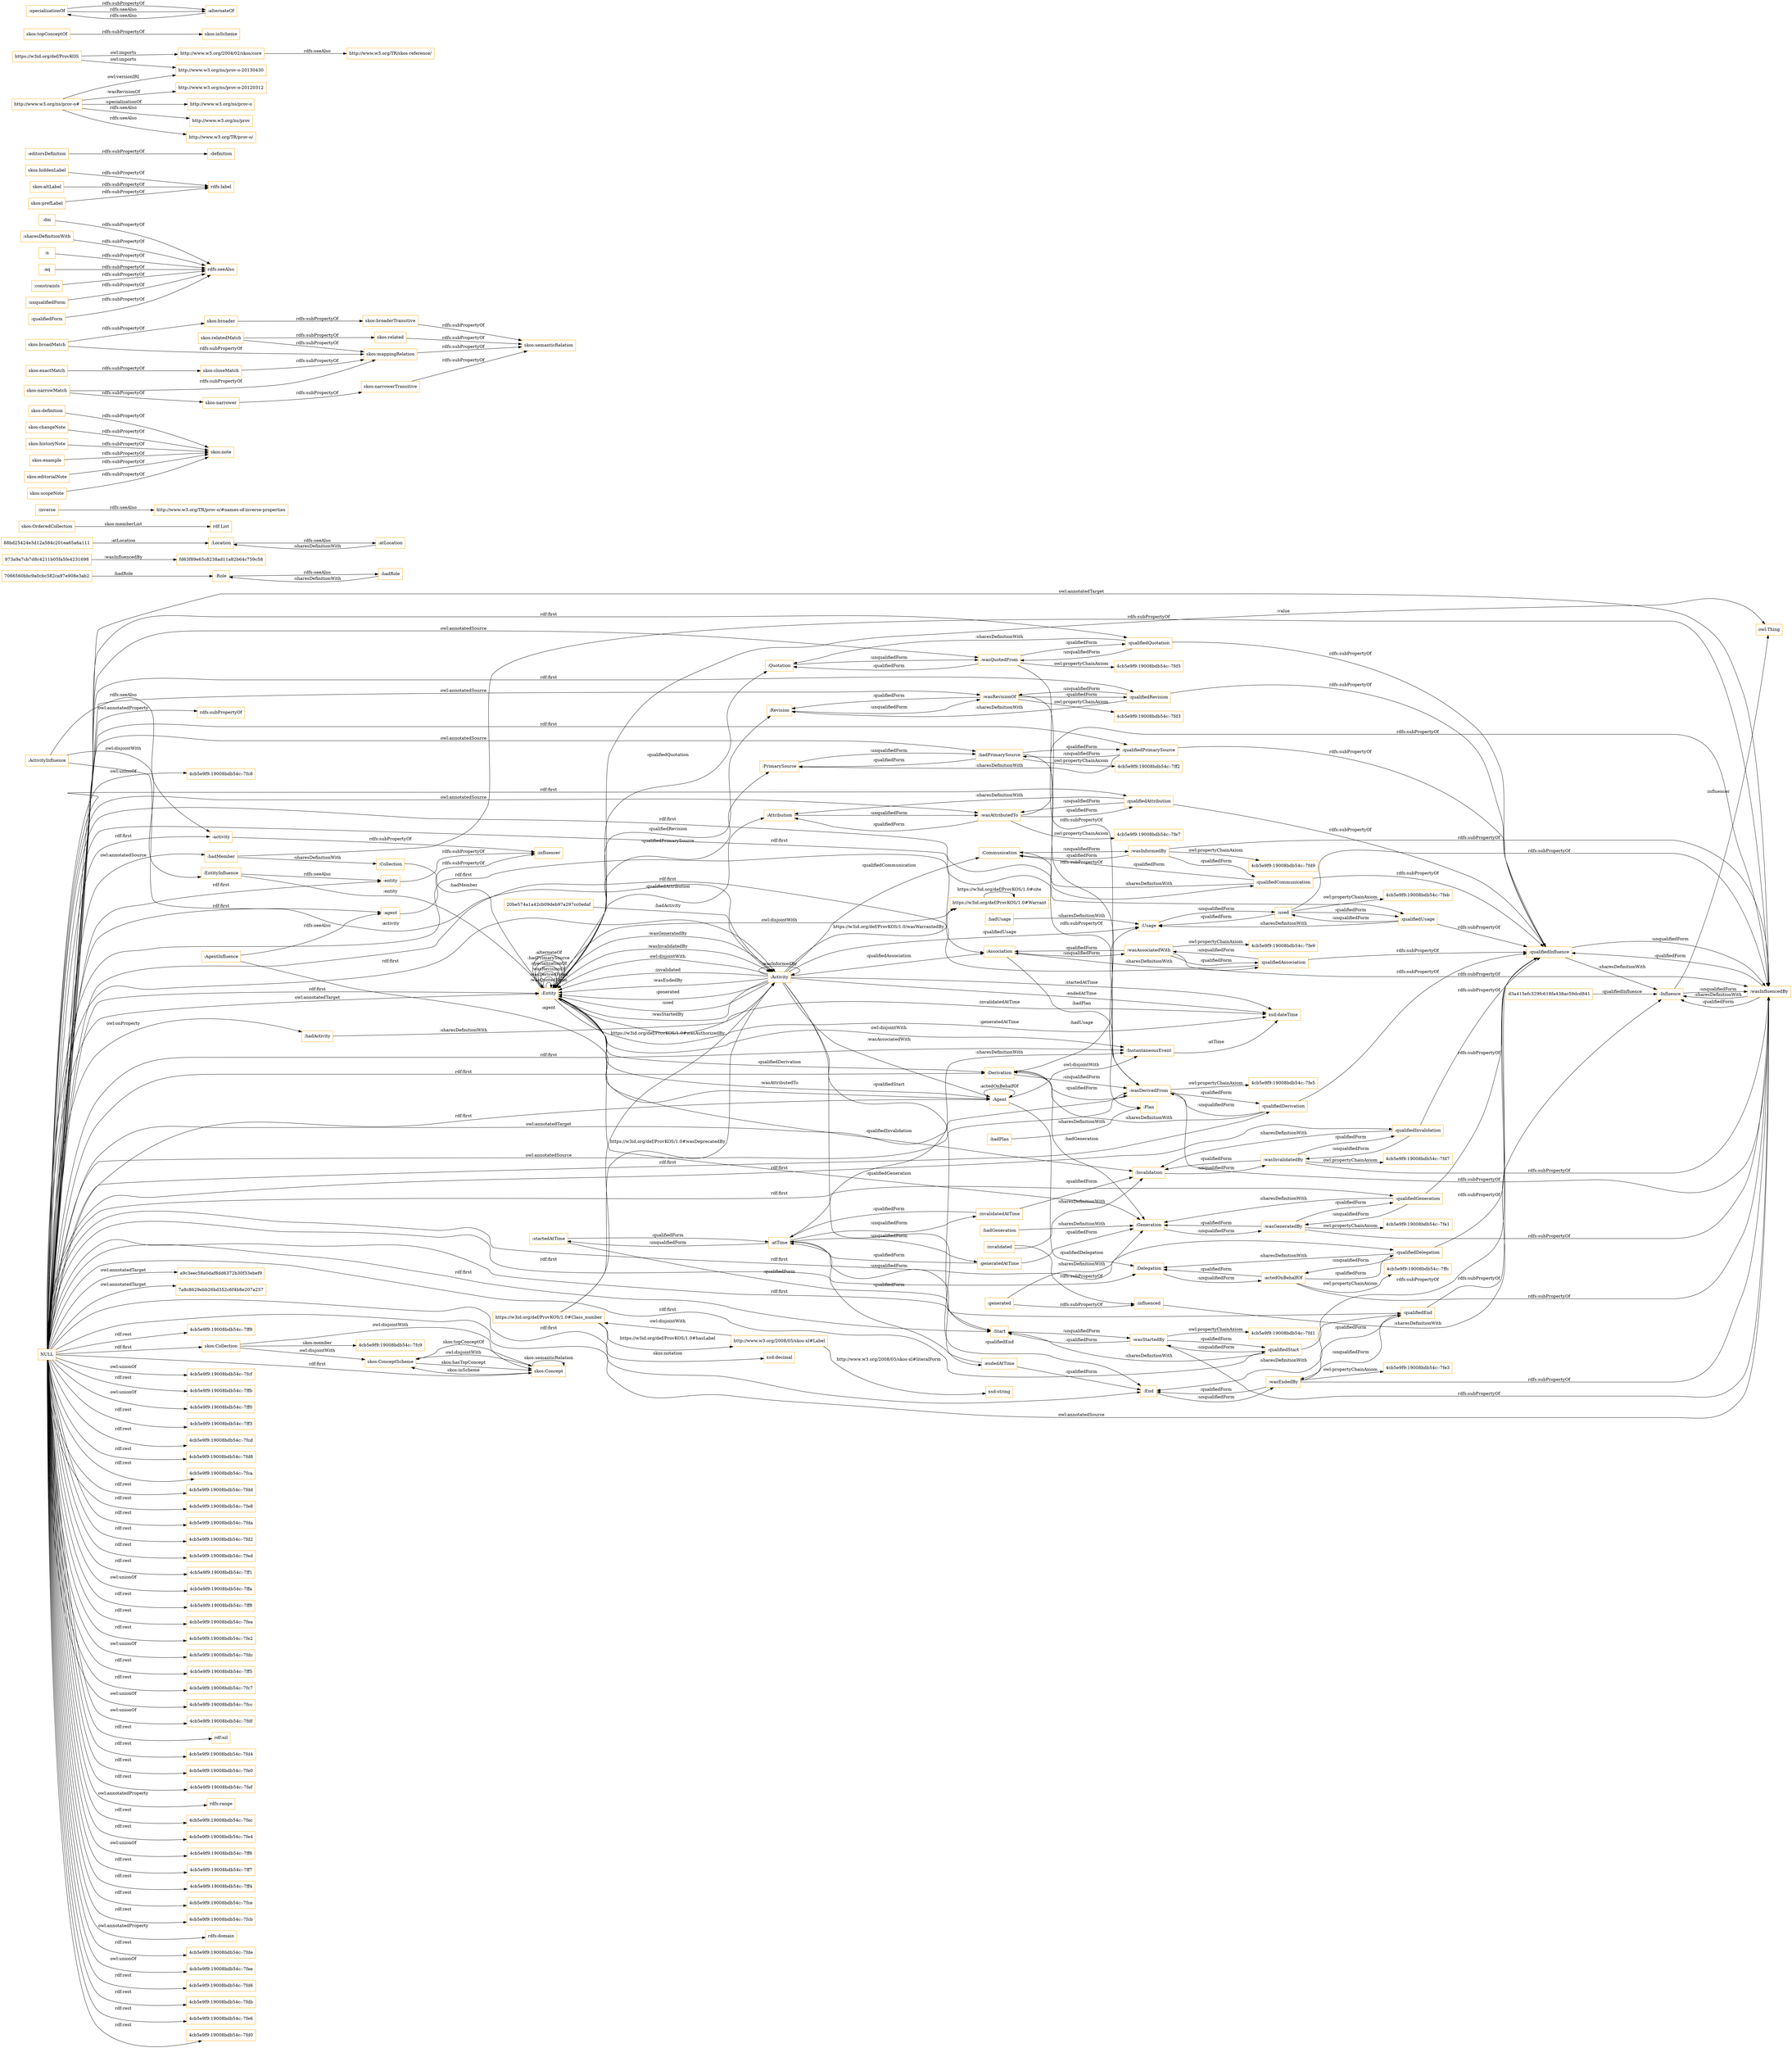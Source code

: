 digraph ar2dtool_diagram { 
rankdir=LR;
size="1501"
node [shape = rectangle, color="orange"]; ":Agent" ":Entity" "https://w3id.org/def/ProvKOS/1.0#Warrant" "https://w3id.org/def/ProvKOS/1.0#Class_number" "http://www.w3.org/2008/05/skos-xl#Label" ":Activity" ":Influence" "7066560bbc9a0cbc582ca97e908e3ab2" ":End" ":Derivation" ":Role" "fd63f89e65c8238ad11a82b64c759c58" "20be574a1a42cb09deb97a297cc0edaf" ":Quotation" ":Collection" ":InstantaneousEvent" ":Delegation" ":Invalidation" "a9c3eec58a0daf8dd6372b30f33ebef9" ":Usage" ":Attribution" ":PrimarySource" "owl:Thing" "7a8c8629ebb26bd352c6f4b8e207a257" ":ActivityInfluence" ":Revision" ":Communication" ":Association" ":Start" ":Plan" ":EntityInfluence" "973a9a7cb7d8c4211b05fa5fe4231698" ":Location" "d3a415efc329fc618fa438ac59dcd841" ":AgentInfluence" "88bd25424e3d12a584c201ea65a6a111" ":Generation" "4cb5e9f9:19008bdb54c:-7fc9" "skos:OrderedCollection" "skos:Collection" "skos:ConceptScheme" "skos:Concept" ; /*classes style*/
	":qualifiedQuotation" -> ":wasQuotedFrom" [ label = ":unqualifiedForm" ];
	":qualifiedQuotation" -> ":Quotation" [ label = ":sharesDefinitionWith" ];
	":qualifiedQuotation" -> ":qualifiedInfluence" [ label = "rdfs:subPropertyOf" ];
	":inverse" -> "http://www.w3.org/TR/prov-o/#names-of-inverse-properties" [ label = "rdfs:seeAlso" ];
	":atLocation" -> ":Location" [ label = ":sharesDefinitionWith" ];
	"skos:definition" -> "skos:note" [ label = "rdfs:subPropertyOf" ];
	":Invalidation" -> ":wasInvalidatedBy" [ label = ":unqualifiedForm" ];
	":Quotation" -> ":wasQuotedFrom" [ label = ":unqualifiedForm" ];
	"skos:relatedMatch" -> "skos:related" [ label = "rdfs:subPropertyOf" ];
	"skos:relatedMatch" -> "skos:mappingRelation" [ label = "rdfs:subPropertyOf" ];
	":Location" -> ":atLocation" [ label = "rdfs:seeAlso" ];
	":Communication" -> ":wasInformedBy" [ label = ":unqualifiedForm" ];
	"skos:changeNote" -> "skos:note" [ label = "rdfs:subPropertyOf" ];
	":dm" -> "rdfs:seeAlso" [ label = "rdfs:subPropertyOf" ];
	":qualifiedStart" -> ":Start" [ label = ":sharesDefinitionWith" ];
	":qualifiedStart" -> ":wasStartedBy" [ label = ":unqualifiedForm" ];
	":qualifiedStart" -> ":qualifiedInfluence" [ label = "rdfs:subPropertyOf" ];
	":ActivityInfluence" -> ":activity" [ label = "rdfs:seeAlso" ];
	":ActivityInfluence" -> ":EntityInfluence" [ label = "owl:disjointWith" ];
	":entity" -> ":influencer" [ label = "rdfs:subPropertyOf" ];
	":qualifiedDelegation" -> ":Delegation" [ label = ":sharesDefinitionWith" ];
	":qualifiedDelegation" -> ":actedOnBehalfOf" [ label = ":unqualifiedForm" ];
	":qualifiedDelegation" -> ":qualifiedInfluence" [ label = "rdfs:subPropertyOf" ];
	":used" -> ":wasInfluencedBy" [ label = "rdfs:subPropertyOf" ];
	":used" -> ":Usage" [ label = ":qualifiedForm" ];
	":used" -> "4cb5e9f9:19008bdb54c:-7feb" [ label = "owl:propertyChainAxiom" ];
	":used" -> ":qualifiedUsage" [ label = ":qualifiedForm" ];
	":actedOnBehalfOf" -> ":qualifiedDelegation" [ label = ":qualifiedForm" ];
	":actedOnBehalfOf" -> ":Delegation" [ label = ":qualifiedForm" ];
	":actedOnBehalfOf" -> "4cb5e9f9:19008bdb54c:-7ffc" [ label = "owl:propertyChainAxiom" ];
	":actedOnBehalfOf" -> ":wasInfluencedBy" [ label = "rdfs:subPropertyOf" ];
	"skos:hiddenLabel" -> "rdfs:label" [ label = "rdfs:subPropertyOf" ];
	":qualifiedAssociation" -> ":Association" [ label = ":sharesDefinitionWith" ];
	":qualifiedAssociation" -> ":wasAssociatedWith" [ label = ":unqualifiedForm" ];
	":qualifiedAssociation" -> ":qualifiedInfluence" [ label = "rdfs:subPropertyOf" ];
	":qualifiedCommunication" -> ":Communication" [ label = ":sharesDefinitionWith" ];
	":qualifiedCommunication" -> ":Communication" [ label = ":qualifiedForm" ];
	":qualifiedCommunication" -> ":qualifiedInfluence" [ label = "rdfs:subPropertyOf" ];
	"skos:related" -> "skos:semanticRelation" [ label = "rdfs:subPropertyOf" ];
	":wasRevisionOf" -> ":Revision" [ label = ":qualifiedForm" ];
	":wasRevisionOf" -> "4cb5e9f9:19008bdb54c:-7fd3" [ label = "owl:propertyChainAxiom" ];
	":wasRevisionOf" -> ":qualifiedRevision" [ label = ":qualifiedForm" ];
	":wasRevisionOf" -> ":wasDerivedFrom" [ label = "rdfs:subPropertyOf" ];
	":editorsDefinition" -> ":definition" [ label = "rdfs:subPropertyOf" ];
	":wasDerivedFrom" -> "4cb5e9f9:19008bdb54c:-7fe5" [ label = "owl:propertyChainAxiom" ];
	":wasDerivedFrom" -> ":Derivation" [ label = ":qualifiedForm" ];
	":wasDerivedFrom" -> ":qualifiedDerivation" [ label = ":qualifiedForm" ];
	":wasDerivedFrom" -> ":wasInfluencedBy" [ label = "rdfs:subPropertyOf" ];
	":wasEndedBy" -> ":qualifiedEnd" [ label = ":qualifiedForm" ];
	":wasEndedBy" -> "4cb5e9f9:19008bdb54c:-7fe3" [ label = "owl:propertyChainAxiom" ];
	":wasEndedBy" -> ":End" [ label = ":qualifiedForm" ];
	":wasEndedBy" -> ":wasInfluencedBy" [ label = "rdfs:subPropertyOf" ];
	":PrimarySource" -> ":hadPrimarySource" [ label = ":unqualifiedForm" ];
	"skos:ConceptScheme" -> "skos:Concept" [ label = "owl:disjointWith" ];
	":wasAttributedTo" -> ":Attribution" [ label = ":qualifiedForm" ];
	":wasAttributedTo" -> ":wasInfluencedBy" [ label = "rdfs:subPropertyOf" ];
	":wasAttributedTo" -> ":qualifiedAttribution" [ label = ":qualifiedForm" ];
	":wasAttributedTo" -> "4cb5e9f9:19008bdb54c:-7fe7" [ label = "owl:propertyChainAxiom" ];
	":Role" -> ":hadRole" [ label = "rdfs:seeAlso" ];
	":Attribution" -> ":wasAttributedTo" [ label = ":unqualifiedForm" ];
	"skos:altLabel" -> "rdfs:label" [ label = "rdfs:subPropertyOf" ];
	":hadPrimarySource" -> ":PrimarySource" [ label = ":qualifiedForm" ];
	":hadPrimarySource" -> ":qualifiedPrimarySource" [ label = ":qualifiedForm" ];
	":hadPrimarySource" -> "4cb5e9f9:19008bdb54c:-7ff2" [ label = "owl:propertyChainAxiom" ];
	":hadPrimarySource" -> ":wasDerivedFrom" [ label = "rdfs:subPropertyOf" ];
	":qualifiedPrimarySource" -> ":qualifiedInfluence" [ label = "rdfs:subPropertyOf" ];
	":qualifiedPrimarySource" -> ":PrimarySource" [ label = ":sharesDefinitionWith" ];
	":qualifiedPrimarySource" -> ":hadPrimarySource" [ label = ":unqualifiedForm" ];
	":invalidated" -> ":influenced" [ label = "rdfs:subPropertyOf" ];
	":invalidated" -> ":Invalidation" [ label = ":sharesDefinitionWith" ];
	":generated" -> ":Generation" [ label = ":sharesDefinitionWith" ];
	":generated" -> ":influenced" [ label = "rdfs:subPropertyOf" ];
	"skos:narrower" -> "skos:narrowerTransitive" [ label = "rdfs:subPropertyOf" ];
	":Delegation" -> ":actedOnBehalfOf" [ label = ":unqualifiedForm" ];
	"skos:broaderTransitive" -> "skos:semanticRelation" [ label = "rdfs:subPropertyOf" ];
	"skos:broader" -> "skos:broaderTransitive" [ label = "rdfs:subPropertyOf" ];
	":Derivation" -> ":wasDerivedFrom" [ label = ":unqualifiedForm" ];
	":Association" -> ":wasAssociatedWith" [ label = ":unqualifiedForm" ];
	":qualifiedDerivation" -> ":wasDerivedFrom" [ label = ":unqualifiedForm" ];
	":qualifiedDerivation" -> ":qualifiedInfluence" [ label = "rdfs:subPropertyOf" ];
	":qualifiedDerivation" -> ":Derivation" [ label = ":sharesDefinitionWith" ];
	":End" -> ":wasEndedBy" [ label = ":unqualifiedForm" ];
	"skos:historyNote" -> "skos:note" [ label = "rdfs:subPropertyOf" ];
	":wasInfluencedBy" -> ":Influence" [ label = ":sharesDefinitionWith" ];
	":wasInfluencedBy" -> ":Influence" [ label = ":qualifiedForm" ];
	":wasInfluencedBy" -> ":qualifiedInfluence" [ label = ":qualifiedForm" ];
	":hadPlan" -> ":Plan" [ label = ":sharesDefinitionWith" ];
	":Usage" -> ":used" [ label = ":unqualifiedForm" ];
	"skos:broadMatch" -> "skos:broader" [ label = "rdfs:subPropertyOf" ];
	"skos:broadMatch" -> "skos:mappingRelation" [ label = "rdfs:subPropertyOf" ];
	"http://www.w3.org/2004/02/skos/core" -> "http://www.w3.org/TR/skos-reference/" [ label = "rdfs:seeAlso" ];
	":hadUsage" -> ":Usage" [ label = ":sharesDefinitionWith" ];
	":hadMember" -> ":Collection" [ label = ":sharesDefinitionWith" ];
	":hadMember" -> ":wasInfluencedBy" [ label = "rdfs:subPropertyOf" ];
	":Agent" -> ":InstantaneousEvent" [ label = "owl:disjointWith" ];
	":agent" -> ":influencer" [ label = "rdfs:subPropertyOf" ];
	":hadGeneration" -> ":Generation" [ label = ":sharesDefinitionWith" ];
	":Start" -> ":wasStartedBy" [ label = ":unqualifiedForm" ];
	":Revision" -> ":wasRevisionOf" [ label = ":unqualifiedForm" ];
	":qualifiedGeneration" -> ":wasGeneratedBy" [ label = ":unqualifiedForm" ];
	":qualifiedGeneration" -> ":qualifiedInfluence" [ label = "rdfs:subPropertyOf" ];
	":qualifiedGeneration" -> ":Generation" [ label = ":sharesDefinitionWith" ];
	"skos:narrowerTransitive" -> "skos:semanticRelation" [ label = "rdfs:subPropertyOf" ];
	"NULL" -> ":Start" [ label = "rdf:first" ];
	"NULL" -> ":qualifiedRevision" [ label = "rdf:first" ];
	"NULL" -> "4cb5e9f9:19008bdb54c:-7fcf" [ label = "owl:unionOf" ];
	"NULL" -> "4cb5e9f9:19008bdb54c:-7ffb" [ label = "rdf:rest" ];
	"NULL" -> ":qualifiedStart" [ label = "rdf:first" ];
	"NULL" -> "4cb5e9f9:19008bdb54c:-7ff0" [ label = "owl:unionOf" ];
	"NULL" -> "4cb5e9f9:19008bdb54c:-7ff3" [ label = "rdf:rest" ];
	"NULL" -> "4cb5e9f9:19008bdb54c:-7fcd" [ label = "rdf:rest" ];
	"NULL" -> "skos:Concept" [ label = "rdf:first" ];
	"NULL" -> ":wasInfluencedBy" [ label = "owl:annotatedTarget" ];
	"NULL" -> "4cb5e9f9:19008bdb54c:-7fd8" [ label = "rdf:rest" ];
	"NULL" -> "4cb5e9f9:19008bdb54c:-7fca" [ label = "rdf:rest" ];
	"NULL" -> "4cb5e9f9:19008bdb54c:-7fdd" [ label = "rdf:rest" ];
	"NULL" -> ":hadMember" [ label = "owl:annotatedSource" ];
	"NULL" -> ":Derivation" [ label = "rdf:first" ];
	"NULL" -> ":qualifiedAssociation" [ label = "rdf:first" ];
	"NULL" -> "7a8c8629ebb26bd352c6f4b8e207a257" [ label = "owl:annotatedTarget" ];
	"NULL" -> "4cb5e9f9:19008bdb54c:-7fe8" [ label = "rdf:rest" ];
	"NULL" -> "4cb5e9f9:19008bdb54c:-7fda" [ label = "rdf:rest" ];
	"NULL" -> "4cb5e9f9:19008bdb54c:-7fd2" [ label = "rdf:rest" ];
	"NULL" -> "4cb5e9f9:19008bdb54c:-7fed" [ label = "rdf:rest" ];
	"NULL" -> ":wasDerivedFrom" [ label = "owl:annotatedSource" ];
	"NULL" -> "4cb5e9f9:19008bdb54c:-7ff1" [ label = "rdf:rest" ];
	"NULL" -> "4cb5e9f9:19008bdb54c:-7ffa" [ label = "owl:unionOf" ];
	"NULL" -> "4cb5e9f9:19008bdb54c:-7ff8" [ label = "rdf:rest" ];
	"NULL" -> ":wasInfluencedBy" [ label = "owl:annotatedSource" ];
	"NULL" -> "4cb5e9f9:19008bdb54c:-7fea" [ label = "rdf:rest" ];
	"NULL" -> "4cb5e9f9:19008bdb54c:-7fe2" [ label = "rdf:rest" ];
	"NULL" -> ":wasDerivedFrom" [ label = "owl:annotatedTarget" ];
	"NULL" -> ":qualifiedCommunication" [ label = "rdf:first" ];
	"NULL" -> "4cb5e9f9:19008bdb54c:-7fdc" [ label = "owl:unionOf" ];
	"NULL" -> ":qualifiedPrimarySource" [ label = "rdf:first" ];
	"NULL" -> "4cb5e9f9:19008bdb54c:-7ff5" [ label = "rdf:rest" ];
	"NULL" -> "4cb5e9f9:19008bdb54c:-7fc7" [ label = "rdf:rest" ];
	"NULL" -> "4cb5e9f9:19008bdb54c:-7fcc" [ label = "owl:unionOf" ];
	"NULL" -> ":wasAttributedTo" [ label = "owl:annotatedSource" ];
	"NULL" -> ":Entity" [ label = "rdf:first" ];
	"NULL" -> ":entity" [ label = "rdf:first" ];
	"NULL" -> ":qualifiedUsage" [ label = "rdf:first" ];
	"NULL" -> "4cb5e9f9:19008bdb54c:-7fdf" [ label = "owl:unionOf" ];
	"NULL" -> ":Delegation" [ label = "rdf:first" ];
	"NULL" -> ":Entity" [ label = "owl:annotatedTarget" ];
	"NULL" -> ":wasQuotedFrom" [ label = "owl:annotatedSource" ];
	"NULL" -> "rdf:nil" [ label = "rdf:rest" ];
	"NULL" -> "4cb5e9f9:19008bdb54c:-7fd4" [ label = "rdf:rest" ];
	"NULL" -> ":qualifiedInvalidation" [ label = "rdf:first" ];
	"NULL" -> "4cb5e9f9:19008bdb54c:-7fe0" [ label = "rdf:rest" ];
	"NULL" -> "4cb5e9f9:19008bdb54c:-7fef" [ label = "rdf:rest" ];
	"NULL" -> ":agent" [ label = "rdf:first" ];
	"NULL" -> ":qualifiedEnd" [ label = "rdf:first" ];
	"NULL" -> ":End" [ label = "rdf:first" ];
	"NULL" -> ":Activity" [ label = "rdf:first" ];
	"NULL" -> "rdfs:range" [ label = "owl:annotatedProperty" ];
	"NULL" -> "4cb5e9f9:19008bdb54c:-7fec" [ label = "rdf:rest" ];
	"NULL" -> ":Association" [ label = "rdf:first" ];
	"NULL" -> "4cb5e9f9:19008bdb54c:-7fe4" [ label = "rdf:rest" ];
	"NULL" -> "4cb5e9f9:19008bdb54c:-7ff6" [ label = "owl:unionOf" ];
	"NULL" -> ":activity" [ label = "rdf:first" ];
	"NULL" -> "4cb5e9f9:19008bdb54c:-7ff7" [ label = "rdf:rest" ];
	"NULL" -> "a9c3eec58a0daf8dd6372b30f33ebef9" [ label = "owl:annotatedTarget" ];
	"NULL" -> ":InstantaneousEvent" [ label = "rdf:first" ];
	"NULL" -> ":qualifiedDelegation" [ label = "rdf:first" ];
	"NULL" -> "4cb5e9f9:19008bdb54c:-7ff4" [ label = "rdf:rest" ];
	"NULL" -> "4cb5e9f9:19008bdb54c:-7fce" [ label = "rdf:rest" ];
	"NULL" -> ":qualifiedDerivation" [ label = "rdf:first" ];
	"NULL" -> ":qualifiedGeneration" [ label = "rdf:first" ];
	"NULL" -> ":wasRevisionOf" [ label = "owl:annotatedSource" ];
	"NULL" -> ":qualifiedAttribution" [ label = "rdf:first" ];
	"NULL" -> "4cb5e9f9:19008bdb54c:-7fcb" [ label = "rdf:rest" ];
	"NULL" -> "rdfs:domain" [ label = "owl:annotatedProperty" ];
	"NULL" -> ":hadActivity" [ label = "owl:onProperty" ];
	"NULL" -> ":hadPrimarySource" [ label = "owl:annotatedSource" ];
	"NULL" -> "4cb5e9f9:19008bdb54c:-7fde" [ label = "rdf:rest" ];
	"NULL" -> "4cb5e9f9:19008bdb54c:-7fee" [ label = "owl:unionOf" ];
	"NULL" -> "4cb5e9f9:19008bdb54c:-7fd6" [ label = "rdf:rest" ];
	"NULL" -> "4cb5e9f9:19008bdb54c:-7fdb" [ label = "rdf:rest" ];
	"NULL" -> "4cb5e9f9:19008bdb54c:-7fe6" [ label = "rdf:rest" ];
	"NULL" -> "4cb5e9f9:19008bdb54c:-7fd0" [ label = "rdf:rest" ];
	"NULL" -> "rdfs:subPropertyOf" [ label = "owl:annotatedProperty" ];
	"NULL" -> "4cb5e9f9:19008bdb54c:-7fc8" [ label = "owl:unionOf" ];
	"NULL" -> ":Agent" [ label = "rdf:first" ];
	"NULL" -> "4cb5e9f9:19008bdb54c:-7ff9" [ label = "rdf:rest" ];
	"NULL" -> "skos:Collection" [ label = "rdf:first" ];
	"NULL" -> ":qualifiedQuotation" [ label = "rdf:first" ];
	":EntityInfluence" -> ":entity" [ label = "rdfs:seeAlso" ];
	":influenced" -> ":Influence" [ label = ":sharesDefinitionWith" ];
	"skos:prefLabel" -> "rdfs:label" [ label = "rdfs:subPropertyOf" ];
	":hadActivity" -> ":Activity" [ label = ":sharesDefinitionWith" ];
	"skos:narrowMatch" -> "skos:narrower" [ label = "rdfs:subPropertyOf" ];
	"skos:narrowMatch" -> "skos:mappingRelation" [ label = "rdfs:subPropertyOf" ];
	"https://w3id.org/def/ProvKOS" -> "http://www.w3.org/ns/prov-o-20130430" [ label = "owl:imports" ];
	"https://w3id.org/def/ProvKOS" -> "http://www.w3.org/2004/02/skos/core" [ label = "owl:imports" ];
	"skos:example" -> "skos:note" [ label = "rdfs:subPropertyOf" ];
	"http://www.w3.org/2008/05/skos-xl#Label" -> "https://w3id.org/def/ProvKOS/1.0#Class_number" [ label = "owl:disjointWith" ];
	":sharesDefinitionWith" -> "rdfs:seeAlso" [ label = "rdfs:subPropertyOf" ];
	":qualifiedInvalidation" -> ":Invalidation" [ label = ":sharesDefinitionWith" ];
	":qualifiedInvalidation" -> ":wasInvalidatedBy" [ label = ":unqualifiedForm" ];
	":qualifiedInvalidation" -> ":qualifiedInfluence" [ label = "rdfs:subPropertyOf" ];
	":startedAtTime" -> ":Start" [ label = ":qualifiedForm" ];
	":startedAtTime" -> ":atTime" [ label = ":qualifiedForm" ];
	":wasAssociatedWith" -> "4cb5e9f9:19008bdb54c:-7fe9" [ label = "owl:propertyChainAxiom" ];
	":wasAssociatedWith" -> ":Association" [ label = ":qualifiedForm" ];
	":wasAssociatedWith" -> ":wasInfluencedBy" [ label = "rdfs:subPropertyOf" ];
	":wasAssociatedWith" -> ":qualifiedAssociation" [ label = ":qualifiedForm" ];
	":endedAtTime" -> ":End" [ label = ":qualifiedForm" ];
	":endedAtTime" -> ":atTime" [ label = ":qualifiedForm" ];
	":AgentInfluence" -> ":agent" [ label = "rdfs:seeAlso" ];
	":hadRole" -> ":Role" [ label = ":sharesDefinitionWith" ];
	":activity" -> ":influencer" [ label = "rdfs:subPropertyOf" ];
	":qualifiedInfluence" -> ":wasInfluencedBy" [ label = ":unqualifiedForm" ];
	":qualifiedInfluence" -> ":Influence" [ label = ":sharesDefinitionWith" ];
	":wasQuotedFrom" -> ":wasDerivedFrom" [ label = "rdfs:subPropertyOf" ];
	":wasQuotedFrom" -> ":qualifiedQuotation" [ label = ":qualifiedForm" ];
	":wasQuotedFrom" -> "4cb5e9f9:19008bdb54c:-7fd5" [ label = "owl:propertyChainAxiom" ];
	":wasQuotedFrom" -> ":Quotation" [ label = ":qualifiedForm" ];
	":n" -> "rdfs:seeAlso" [ label = "rdfs:subPropertyOf" ];
	":wasInformedBy" -> "4cb5e9f9:19008bdb54c:-7fd9" [ label = "owl:propertyChainAxiom" ];
	":wasInformedBy" -> ":wasInfluencedBy" [ label = "rdfs:subPropertyOf" ];
	":wasInformedBy" -> ":qualifiedCommunication" [ label = ":qualifiedForm" ];
	":wasInformedBy" -> ":Communication" [ label = ":qualifiedForm" ];
	":aq" -> "rdfs:seeAlso" [ label = "rdfs:subPropertyOf" ];
	":atTime" -> ":invalidatedAtTime" [ label = ":unqualifiedForm" ];
	":atTime" -> ":startedAtTime" [ label = ":unqualifiedForm" ];
	":atTime" -> ":generatedAtTime" [ label = ":unqualifiedForm" ];
	":atTime" -> ":endedAtTime" [ label = ":unqualifiedForm" ];
	":atTime" -> ":InstantaneousEvent" [ label = ":sharesDefinitionWith" ];
	":constraints" -> "rdfs:seeAlso" [ label = "rdfs:subPropertyOf" ];
	"http://www.w3.org/ns/prov-o#" -> "http://www.w3.org/ns/prov-o-20120312" [ label = ":wasRevisionOf" ];
	"http://www.w3.org/ns/prov-o#" -> "http://www.w3.org/ns/prov-o" [ label = ":specializationOf" ];
	"http://www.w3.org/ns/prov-o#" -> "http://www.w3.org/ns/prov-o-20130430" [ label = "owl:versionIRI" ];
	"http://www.w3.org/ns/prov-o#" -> "http://www.w3.org/ns/prov" [ label = "rdfs:seeAlso" ];
	"http://www.w3.org/ns/prov-o#" -> "http://www.w3.org/TR/prov-o/" [ label = "rdfs:seeAlso" ];
	":qualifiedEnd" -> ":qualifiedInfluence" [ label = "rdfs:subPropertyOf" ];
	":qualifiedEnd" -> ":wasEndedBy" [ label = ":unqualifiedForm" ];
	":qualifiedEnd" -> ":End" [ label = ":sharesDefinitionWith" ];
	":qualifiedUsage" -> ":qualifiedInfluence" [ label = "rdfs:subPropertyOf" ];
	":qualifiedUsage" -> ":Usage" [ label = ":sharesDefinitionWith" ];
	":qualifiedUsage" -> ":used" [ label = ":unqualifiedForm" ];
	":Influence" -> ":wasInfluencedBy" [ label = ":unqualifiedForm" ];
	"skos:mappingRelation" -> "skos:semanticRelation" [ label = "rdfs:subPropertyOf" ];
	":wasStartedBy" -> ":qualifiedStart" [ label = ":qualifiedForm" ];
	":wasStartedBy" -> "4cb5e9f9:19008bdb54c:-7fd1" [ label = "owl:propertyChainAxiom" ];
	":wasStartedBy" -> ":wasInfluencedBy" [ label = "rdfs:subPropertyOf" ];
	":wasStartedBy" -> ":Start" [ label = ":qualifiedForm" ];
	":Generation" -> ":wasGeneratedBy" [ label = ":unqualifiedForm" ];
	":qualifiedAttribution" -> ":qualifiedInfluence" [ label = "rdfs:subPropertyOf" ];
	":qualifiedAttribution" -> ":wasAttributedTo" [ label = ":unqualifiedForm" ];
	":qualifiedAttribution" -> ":Attribution" [ label = ":sharesDefinitionWith" ];
	"skos:Collection" -> "skos:ConceptScheme" [ label = "owl:disjointWith" ];
	"skos:Collection" -> "skos:Concept" [ label = "owl:disjointWith" ];
	"skos:topConceptOf" -> "skos:inScheme" [ label = "rdfs:subPropertyOf" ];
	":invalidatedAtTime" -> ":atTime" [ label = ":qualifiedForm" ];
	":invalidatedAtTime" -> ":Invalidation" [ label = ":qualifiedForm" ];
	":Entity" -> "https://w3id.org/def/ProvKOS/1.0#Warrant" [ label = "owl:disjointWith" ];
	":Entity" -> ":InstantaneousEvent" [ label = "owl:disjointWith" ];
	":wasGeneratedBy" -> ":wasInfluencedBy" [ label = "rdfs:subPropertyOf" ];
	":wasGeneratedBy" -> ":Generation" [ label = ":qualifiedForm" ];
	":wasGeneratedBy" -> "4cb5e9f9:19008bdb54c:-7fe1" [ label = "owl:propertyChainAxiom" ];
	":wasGeneratedBy" -> ":qualifiedGeneration" [ label = ":qualifiedForm" ];
	"skos:exactMatch" -> "skos:closeMatch" [ label = "rdfs:subPropertyOf" ];
	":specializationOf" -> ":alternateOf" [ label = "rdfs:subPropertyOf" ];
	":specializationOf" -> ":alternateOf" [ label = "rdfs:seeAlso" ];
	":unqualifiedForm" -> "rdfs:seeAlso" [ label = "rdfs:subPropertyOf" ];
	":wasInvalidatedBy" -> "4cb5e9f9:19008bdb54c:-7fd7" [ label = "owl:propertyChainAxiom" ];
	":wasInvalidatedBy" -> ":wasInfluencedBy" [ label = "rdfs:subPropertyOf" ];
	":wasInvalidatedBy" -> ":qualifiedInvalidation" [ label = ":qualifiedForm" ];
	":wasInvalidatedBy" -> ":Invalidation" [ label = ":qualifiedForm" ];
	"skos:editorialNote" -> "skos:note" [ label = "rdfs:subPropertyOf" ];
	"skos:closeMatch" -> "skos:mappingRelation" [ label = "rdfs:subPropertyOf" ];
	":qualifiedForm" -> "rdfs:seeAlso" [ label = "rdfs:subPropertyOf" ];
	":qualifiedRevision" -> ":qualifiedInfluence" [ label = "rdfs:subPropertyOf" ];
	":qualifiedRevision" -> ":wasRevisionOf" [ label = ":unqualifiedForm" ];
	":qualifiedRevision" -> ":Revision" [ label = ":sharesDefinitionWith" ];
	":Activity" -> ":Entity" [ label = "owl:disjointWith" ];
	":generatedAtTime" -> ":atTime" [ label = ":qualifiedForm" ];
	":generatedAtTime" -> ":Generation" [ label = ":qualifiedForm" ];
	"skos:scopeNote" -> "skos:note" [ label = "rdfs:subPropertyOf" ];
	":alternateOf" -> ":specializationOf" [ label = "rdfs:seeAlso" ];
	":Activity" -> ":Agent" [ label = ":wasAssociatedWith" ];
	":Activity" -> ":Association" [ label = ":qualifiedAssociation" ];
	":Association" -> ":Plan" [ label = ":hadPlan" ];
	":Entity" -> ":Invalidation" [ label = ":qualifiedInvalidation" ];
	"973a9a7cb7d8c4211b05fa5fe4231698" -> "fd63f89e65c8238ad11a82b64c759c58" [ label = ":wasInfluencedBy" ];
	":Activity" -> ":Usage" [ label = ":qualifiedUsage" ];
	":Activity" -> ":Activity" [ label = ":wasInformedBy" ];
	":Activity" -> ":Entity" [ label = ":invalidated" ];
	":Derivation" -> ":Usage" [ label = ":hadUsage" ];
	"skos:Concept" -> "skos:ConceptScheme" [ label = "skos:inScheme" ];
	":Activity" -> "xsd:dateTime" [ label = ":startedAtTime" ];
	"skos:OrderedCollection" -> "rdf:List" [ label = "skos:memberList" ];
	":Entity" -> ":Entity" [ label = ":wasQuotedFrom" ];
	":Activity" -> ":Communication" [ label = ":qualifiedCommunication" ];
	":Activity" -> "https://w3id.org/def/ProvKOS/1.0#Warrant" [ label = "https://w3id.org/def/ProvKOS/1.0/wasWarrantedBy" ];
	":Agent" -> ":Agent" [ label = ":actedOnBehalfOf" ];
	":Derivation" -> ":Generation" [ label = ":hadGeneration" ];
	":Agent" -> ":Delegation" [ label = ":qualifiedDelegation" ];
	":Entity" -> ":Activity" [ label = ":wasGeneratedBy" ];
	":Activity" -> ":End" [ label = ":qualifiedEnd" ];
	":Activity" -> ":Entity" [ label = ":wasEndedBy" ];
	":Entity" -> ":Entity" [ label = ":wasDerivedFrom" ];
	"d3a415efc329fc618fa438ac59dcd841" -> ":Influence" [ label = ":qualifiedInfluence" ];
	":Entity" -> "xsd:dateTime" [ label = ":invalidatedAtTime" ];
	":Entity" -> ":Entity" [ label = ":wasRevisionOf" ];
	"https://w3id.org/def/ProvKOS/1.0#Class_number" -> "http://www.w3.org/2008/05/skos-xl#Label" [ label = "https://w3id.org/def/ProvKOS/1.0#hasLabel" ];
	"skos:Concept" -> "skos:Concept" [ label = "skos:semanticRelation" ];
	":Entity" -> ":Agent" [ label = ":wasAttributedTo" ];
	"https://w3id.org/def/ProvKOS/1.0#Class_number" -> ":Activity" [ label = "https://w3id.org/def/ProvKOS/1.0#wasDeprecatedBy" ];
	":EntityInfluence" -> ":Entity" [ label = ":entity" ];
	":Entity" -> ":PrimarySource" [ label = ":qualifiedPrimarySource" ];
	"https://w3id.org/def/ProvKOS/1.0#Warrant" -> "https://w3id.org/def/ProvKOS/1.0#Warrant" [ label = "https://w3id.org/def/ProvKOS/1.0#cite" ];
	"20be574a1a42cb09deb97a297cc0edaf" -> ":Activity" [ label = ":hadActivity" ];
	"7066560bbc9a0cbc582ca97e908e3ab2" -> ":Role" [ label = ":hadRole" ];
	":Entity" -> "xsd:dateTime" [ label = ":generatedAtTime" ];
	":Entity" -> ":Revision" [ label = ":qualifiedRevision" ];
	":Entity" -> ":Attribution" [ label = ":qualifiedAttribution" ];
	"skos:ConceptScheme" -> "skos:Concept" [ label = "skos:hasTopConcept" ];
	":Activity" -> ":Entity" [ label = ":generated" ];
	":Entity" -> ":Derivation" [ label = ":qualifiedDerivation" ];
	":Entity" -> ":Quotation" [ label = ":qualifiedQuotation" ];
	":Entity" -> ":Entity" [ label = ":specializationOf" ];
	"http://www.w3.org/2008/05/skos-xl#Label" -> "xsd:string" [ label = "http://www.w3.org/2008/05/skos-xl#literalForm" ];
	"https://w3id.org/def/ProvKOS/1.0#Class_number" -> ":Activity" [ label = "https://w3id.org/def/ProvKOS/1.0#wasAuthorizedBy" ];
	"https://w3id.org/def/ProvKOS/1.0#Class_number" -> "xsd:decimal" [ label = "skos:notation" ];
	":Activity" -> "xsd:dateTime" [ label = ":endedAtTime" ];
	"skos:Concept" -> "skos:ConceptScheme" [ label = "skos:topConceptOf" ];
	":Influence" -> "owl:Thing" [ label = ":influencer" ];
	"skos:Collection" -> "4cb5e9f9:19008bdb54c:-7fc9" [ label = "skos:member" ];
	":Activity" -> ":Start" [ label = ":qualifiedStart" ];
	":InstantaneousEvent" -> "xsd:dateTime" [ label = ":atTime" ];
	":Entity" -> "owl:Thing" [ label = ":value" ];
	":ActivityInfluence" -> ":Activity" [ label = ":activity" ];
	"88bd25424e3d12a584c201ea65a6a111" -> ":Location" [ label = ":atLocation" ];
	":Collection" -> ":Entity" [ label = ":hadMember" ];
	":Activity" -> ":Entity" [ label = ":used" ];
	":Entity" -> ":Generation" [ label = ":qualifiedGeneration" ];
	":Entity" -> ":Entity" [ label = ":hadPrimarySource" ];
	":Entity" -> ":Entity" [ label = ":alternateOf" ];
	":Activity" -> ":Entity" [ label = ":wasStartedBy" ];
	":AgentInfluence" -> ":Agent" [ label = ":agent" ];
	":Entity" -> ":Activity" [ label = ":wasInvalidatedBy" ];

}
